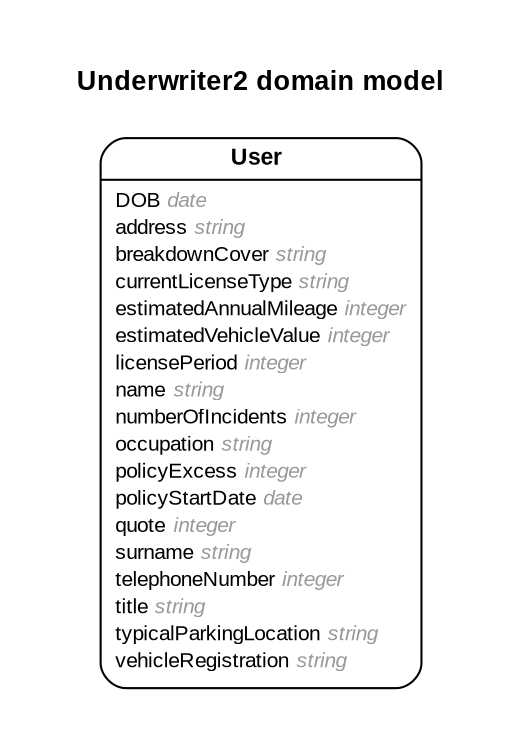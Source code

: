 digraph Underwriter2 {
rankdir = "LR";
ranksep = "0.5";
nodesep = "0.4";
pad = "0.4,0.4";
margin = "0,0";
concentrate = "true";
labelloc = "t";
fontsize = "13";
fontname = "Arial Bold";
node[ shape  =  "Mrecord" , fontsize  =  "10" , fontname  =  "Arial" , margin  =  "0.07,0.05" , penwidth  =  "1.0"];
edge[ fontname  =  "Arial" , fontsize  =  "7" , dir  =  "both" , arrowsize  =  "0.9" , penwidth  =  "1.0" , labelangle  =  "32" , labeldistance  =  "1.8"];
label = "Underwriter2 domain model\n\n";
m_User [label = <<table border="0" align="center" cellspacing="0.5" cellpadding="0" width="134">
  <tr><td align="center" valign="bottom" width="130"><font face="Arial Bold" point-size="11">User</font></td></tr>
</table>
|
<table border="0" align="left" cellspacing="2" cellpadding="0" width="134">
  <tr><td align="left" width="130" port="DOB">DOB <font face="Arial Italic" color="grey60">date</font></td></tr>
  <tr><td align="left" width="130" port="address">address <font face="Arial Italic" color="grey60">string</font></td></tr>
  <tr><td align="left" width="130" port="breakdownCover">breakdownCover <font face="Arial Italic" color="grey60">string</font></td></tr>
  <tr><td align="left" width="130" port="currentLicenseType">currentLicenseType <font face="Arial Italic" color="grey60">string</font></td></tr>
  <tr><td align="left" width="130" port="estimatedAnnualMileage">estimatedAnnualMileage <font face="Arial Italic" color="grey60">integer</font></td></tr>
  <tr><td align="left" width="130" port="estimatedVehicleValue">estimatedVehicleValue <font face="Arial Italic" color="grey60">integer</font></td></tr>
  <tr><td align="left" width="130" port="licensePeriod">licensePeriod <font face="Arial Italic" color="grey60">integer</font></td></tr>
  <tr><td align="left" width="130" port="name">name <font face="Arial Italic" color="grey60">string</font></td></tr>
  <tr><td align="left" width="130" port="numberOfIncidents">numberOfIncidents <font face="Arial Italic" color="grey60">integer</font></td></tr>
  <tr><td align="left" width="130" port="occupation">occupation <font face="Arial Italic" color="grey60">string</font></td></tr>
  <tr><td align="left" width="130" port="policyExcess">policyExcess <font face="Arial Italic" color="grey60">integer</font></td></tr>
  <tr><td align="left" width="130" port="policyStartDate">policyStartDate <font face="Arial Italic" color="grey60">date</font></td></tr>
  <tr><td align="left" width="130" port="quote">quote <font face="Arial Italic" color="grey60">integer</font></td></tr>
  <tr><td align="left" width="130" port="surname">surname <font face="Arial Italic" color="grey60">string</font></td></tr>
  <tr><td align="left" width="130" port="telephoneNumber">telephoneNumber <font face="Arial Italic" color="grey60">integer</font></td></tr>
  <tr><td align="left" width="130" port="title">title <font face="Arial Italic" color="grey60">string</font></td></tr>
  <tr><td align="left" width="130" port="typicalParkingLocation">typicalParkingLocation <font face="Arial Italic" color="grey60">string</font></td></tr>
  <tr><td align="left" width="130" port="vehicleRegistration">vehicleRegistration <font face="Arial Italic" color="grey60">string</font></td></tr>
</table>
>];
}
